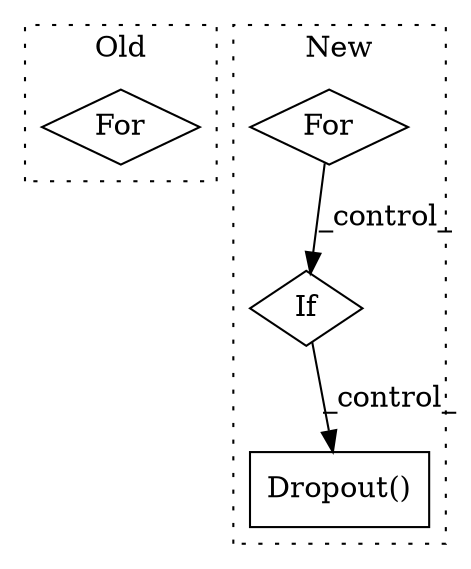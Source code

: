 digraph G {
subgraph cluster0 {
1 [label="For" a="107" s="1107,1151" l="4,14" shape="diamond"];
label = "Old";
style="dotted";
}
subgraph cluster1 {
2 [label="Dropout()" a="75" s="1660,1679" l="11,1" shape="box"];
3 [label="If" a="96" s="1602" l="0" shape="diamond"];
4 [label="For" a="107" s="1229,1272" l="4,14" shape="diamond"];
label = "New";
style="dotted";
}
3 -> 2 [label="_control_"];
4 -> 3 [label="_control_"];
}